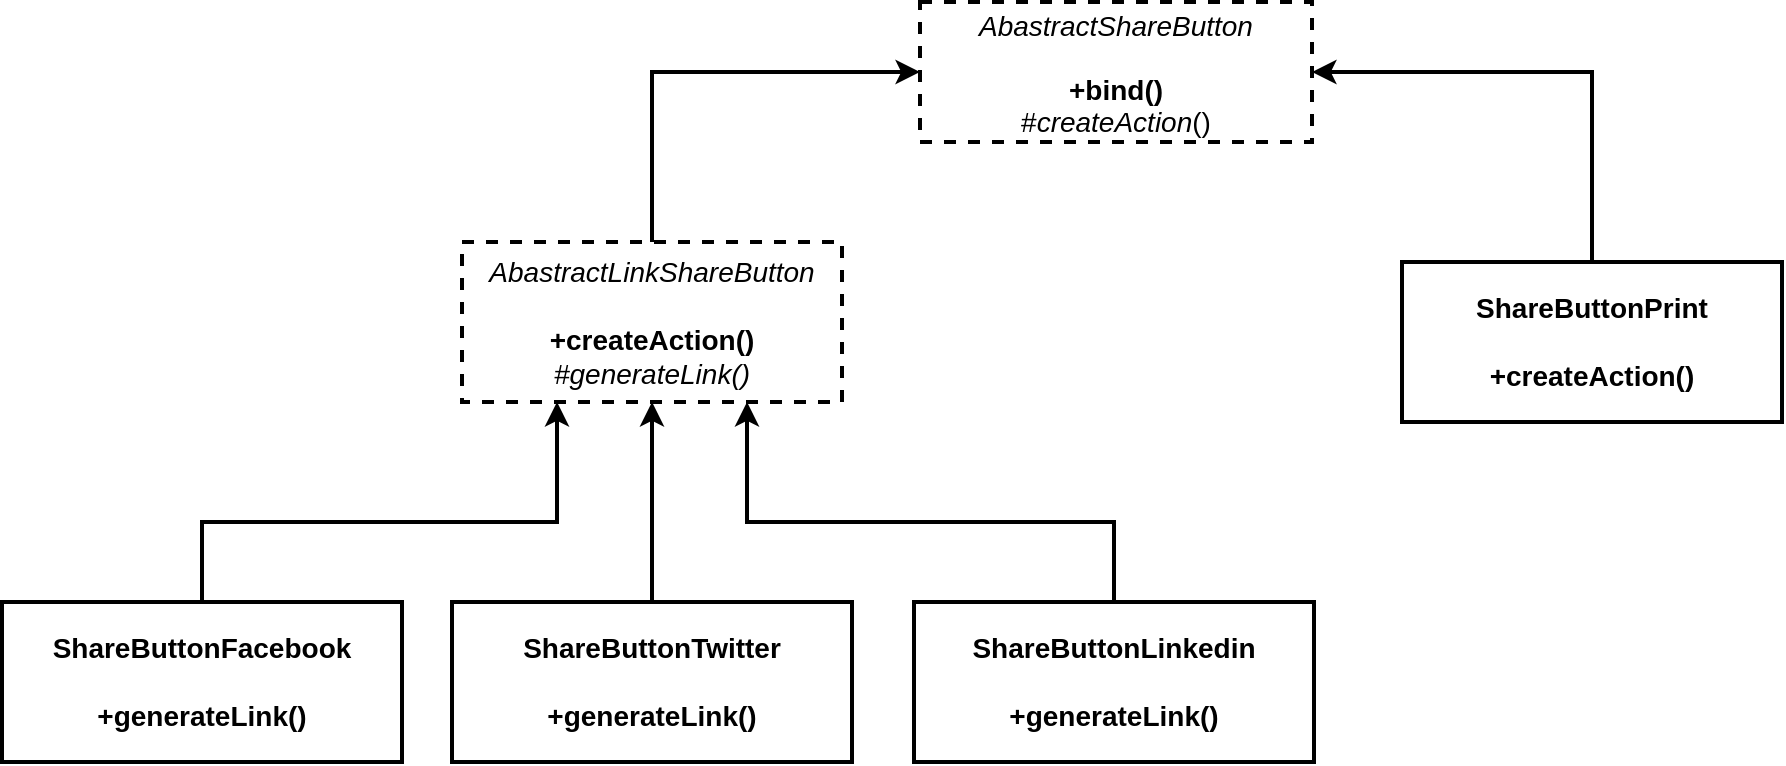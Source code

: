 <mxfile version="14.3.0" type="google"><diagram id="uCU37119sdN_sP0cWJup" name="Page-1"><mxGraphModel dx="2426" dy="896" grid="1" gridSize="10" guides="1" tooltips="1" connect="1" arrows="1" fold="1" page="1" pageScale="1" pageWidth="827" pageHeight="1169" math="0" shadow="0"><root><mxCell id="0"/><mxCell id="1" parent="0"/><mxCell id="layT9G3dLjyEkVm0zRaN-1" value="&lt;div style=&quot;line-height: 16px ; font-size: 14px&quot;&gt;&lt;div&gt;&lt;i&gt;AbastractShareButton&lt;br&gt;&lt;/i&gt;&lt;b&gt;&lt;br&gt;+bind()&lt;br&gt;&lt;/b&gt;#&lt;i&gt;createAction&lt;/i&gt;()&lt;br&gt;&lt;/div&gt;&lt;/div&gt;" style="rounded=0;whiteSpace=wrap;html=1;dashed=1;strokeWidth=2;fillColor=none;align=center;" vertex="1" parent="1"><mxGeometry x="729" y="240" width="196" height="70" as="geometry"/></mxCell><mxCell id="layT9G3dLjyEkVm0zRaN-8" style="edgeStyle=orthogonalEdgeStyle;rounded=0;orthogonalLoop=1;jettySize=auto;html=1;entryX=0;entryY=0.5;entryDx=0;entryDy=0;strokeWidth=2;" edge="1" parent="1" source="layT9G3dLjyEkVm0zRaN-3" target="layT9G3dLjyEkVm0zRaN-1"><mxGeometry relative="1" as="geometry"><Array as="points"><mxPoint x="595" y="275"/></Array></mxGeometry></mxCell><mxCell id="layT9G3dLjyEkVm0zRaN-3" value="&lt;div style=&quot;line-height: 16px&quot;&gt;&lt;div style=&quot;line-height: 16px&quot;&gt;&lt;font style=&quot;font-size: 14px&quot;&gt;&lt;i&gt;AbastractLinkShareButton&lt;/i&gt;&lt;br&gt;&lt;br&gt;&lt;b&gt;+createAction()&lt;br&gt;&lt;/b&gt;&lt;i&gt;#generateLink()&lt;/i&gt;&lt;b&gt;&lt;br&gt;&lt;/b&gt;&lt;/font&gt;&lt;/div&gt;&lt;/div&gt;" style="rounded=0;whiteSpace=wrap;html=1;dashed=1;strokeWidth=2;fillColor=none;" vertex="1" parent="1"><mxGeometry x="500" y="360" width="190" height="80" as="geometry"/></mxCell><mxCell id="layT9G3dLjyEkVm0zRaN-7" style="edgeStyle=orthogonalEdgeStyle;rounded=0;orthogonalLoop=1;jettySize=auto;html=1;entryX=1;entryY=0.5;entryDx=0;entryDy=0;strokeWidth=2;" edge="1" parent="1" source="layT9G3dLjyEkVm0zRaN-4" target="layT9G3dLjyEkVm0zRaN-1"><mxGeometry relative="1" as="geometry"><Array as="points"><mxPoint x="1065" y="275"/></Array></mxGeometry></mxCell><mxCell id="layT9G3dLjyEkVm0zRaN-4" value="&lt;div style=&quot;line-height: 16px&quot;&gt;&lt;div style=&quot;line-height: 16px&quot;&gt;&lt;div style=&quot;line-height: 16px&quot;&gt;&lt;span style=&quot;background-color: rgb(255 , 255 , 255)&quot;&gt;&lt;font style=&quot;font-size: 14px&quot;&gt;&lt;b&gt;ShareButtonPrint&lt;br&gt;&lt;br&gt;&lt;/b&gt;&lt;/font&gt;&lt;/span&gt;&lt;b style=&quot;font-size: 14px&quot;&gt;+createAction()&lt;/b&gt;&lt;span style=&quot;background-color: rgb(255 , 255 , 255)&quot;&gt;&lt;font style=&quot;font-size: 14px&quot;&gt;&lt;b&gt;&lt;br&gt;&lt;/b&gt;&lt;/font&gt;&lt;/span&gt;&lt;/div&gt;&lt;/div&gt;&lt;/div&gt;" style="rounded=0;whiteSpace=wrap;html=1;strokeWidth=2;fillColor=none;" vertex="1" parent="1"><mxGeometry x="970" y="370" width="190" height="80" as="geometry"/></mxCell><mxCell id="layT9G3dLjyEkVm0zRaN-11" style="edgeStyle=orthogonalEdgeStyle;rounded=0;orthogonalLoop=1;jettySize=auto;html=1;exitX=0.5;exitY=0;exitDx=0;exitDy=0;entryX=0.25;entryY=1;entryDx=0;entryDy=0;strokeWidth=2;" edge="1" parent="1" source="layT9G3dLjyEkVm0zRaN-6" target="layT9G3dLjyEkVm0zRaN-3"><mxGeometry relative="1" as="geometry"><Array as="points"><mxPoint x="370" y="500"/><mxPoint x="548" y="500"/></Array></mxGeometry></mxCell><mxCell id="layT9G3dLjyEkVm0zRaN-6" value="&lt;div style=&quot;line-height: 16px&quot;&gt;&lt;b&gt;&lt;font style=&quot;font-size: 14px&quot;&gt;ShareButtonFacebook&lt;br&gt;&lt;br&gt;+generateLink()&lt;/font&gt;&lt;/b&gt;&lt;/div&gt;" style="rounded=0;whiteSpace=wrap;html=1;strokeWidth=2;fillColor=none;" vertex="1" parent="1"><mxGeometry x="270" y="540" width="200" height="80" as="geometry"/></mxCell><mxCell id="layT9G3dLjyEkVm0zRaN-12" style="edgeStyle=orthogonalEdgeStyle;rounded=0;orthogonalLoop=1;jettySize=auto;html=1;entryX=0.5;entryY=1;entryDx=0;entryDy=0;strokeWidth=2;" edge="1" parent="1" source="layT9G3dLjyEkVm0zRaN-9" target="layT9G3dLjyEkVm0zRaN-3"><mxGeometry relative="1" as="geometry"/></mxCell><mxCell id="layT9G3dLjyEkVm0zRaN-9" value="&lt;div style=&quot;line-height: 16px&quot;&gt;&lt;b&gt;&lt;font style=&quot;font-size: 14px&quot;&gt;ShareButtonTwitter&lt;br&gt;&lt;br&gt;+generateLink()&lt;/font&gt;&lt;/b&gt;&lt;/div&gt;" style="rounded=0;whiteSpace=wrap;html=1;strokeWidth=2;fillColor=none;" vertex="1" parent="1"><mxGeometry x="495" y="540" width="200" height="80" as="geometry"/></mxCell><mxCell id="layT9G3dLjyEkVm0zRaN-13" style="edgeStyle=orthogonalEdgeStyle;rounded=0;orthogonalLoop=1;jettySize=auto;html=1;entryX=0.75;entryY=1;entryDx=0;entryDy=0;strokeWidth=2;" edge="1" parent="1" source="layT9G3dLjyEkVm0zRaN-10" target="layT9G3dLjyEkVm0zRaN-3"><mxGeometry relative="1" as="geometry"><Array as="points"><mxPoint x="826" y="500"/><mxPoint x="643" y="500"/></Array></mxGeometry></mxCell><mxCell id="layT9G3dLjyEkVm0zRaN-10" value="&lt;div style=&quot;line-height: 16px&quot;&gt;&lt;b&gt;&lt;font style=&quot;font-size: 14px&quot;&gt;ShareButtonLinkedin&lt;br&gt;&lt;br&gt;+generateLink()&lt;/font&gt;&lt;/b&gt;&lt;/div&gt;" style="rounded=0;whiteSpace=wrap;html=1;strokeWidth=2;fillColor=none;" vertex="1" parent="1"><mxGeometry x="726" y="540" width="200" height="80" as="geometry"/></mxCell></root></mxGraphModel></diagram></mxfile>